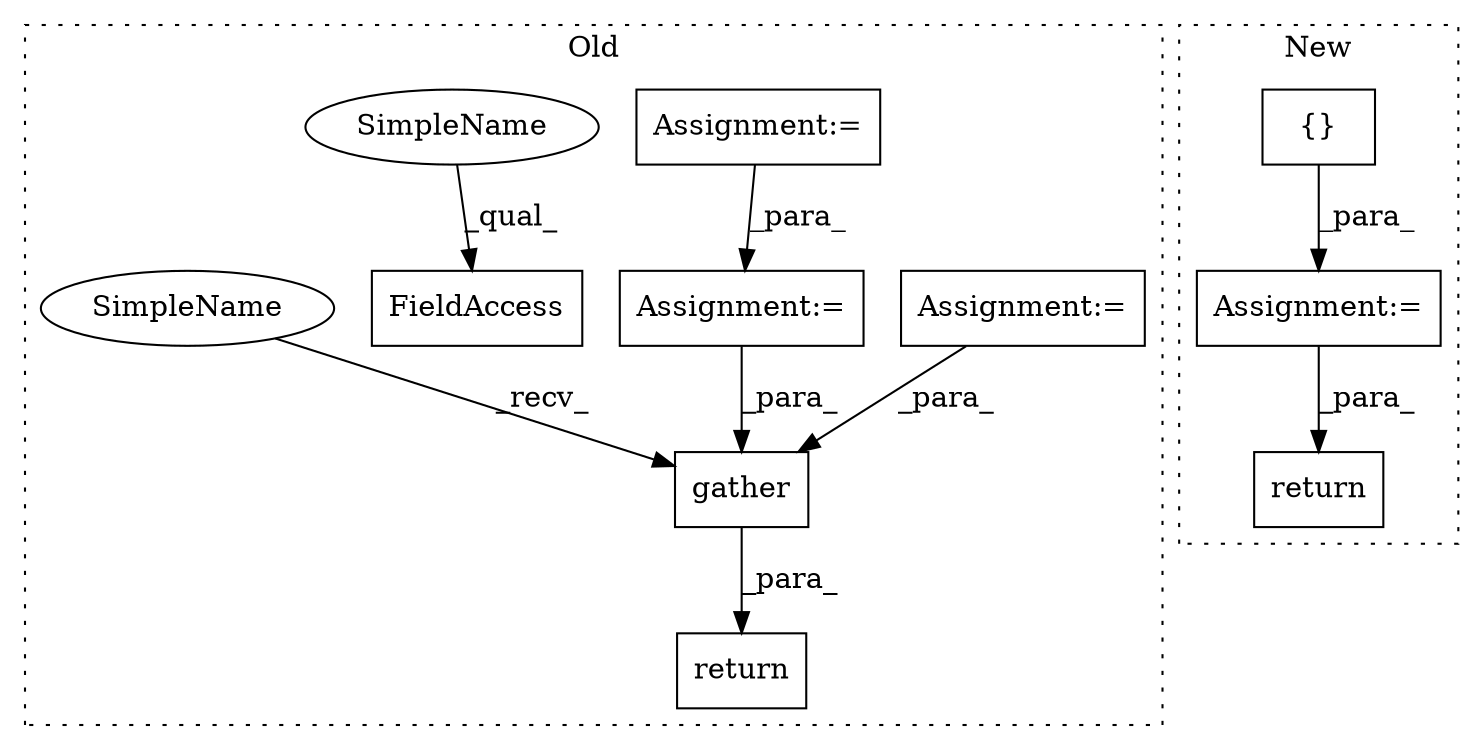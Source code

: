 digraph G {
subgraph cluster0 {
1 [label="gather" a="32" s="3826,3837" l="7,1" shape="box"];
4 [label="FieldAccess" a="22" s="3649" l="16" shape="box"];
5 [label="Assignment:=" a="7" s="3679" l="1" shape="box"];
6 [label="Assignment:=" a="7" s="3563" l="1" shape="box"];
7 [label="Assignment:=" a="7" s="3457" l="1" shape="box"];
9 [label="return" a="41" s="3769" l="7" shape="box"];
10 [label="SimpleName" a="42" s="3649" l="10" shape="ellipse"];
11 [label="SimpleName" a="42" s="3815" l="10" shape="ellipse"];
label = "Old";
style="dotted";
}
subgraph cluster1 {
2 [label="{}" a="4" s="3986,3994" l="1,1" shape="box"];
3 [label="Assignment:=" a="7" s="3941" l="1" shape="box"];
8 [label="return" a="41" s="4004" l="7" shape="box"];
label = "New";
style="dotted";
}
1 -> 9 [label="_para_"];
2 -> 3 [label="_para_"];
3 -> 8 [label="_para_"];
5 -> 1 [label="_para_"];
6 -> 1 [label="_para_"];
7 -> 6 [label="_para_"];
10 -> 4 [label="_qual_"];
11 -> 1 [label="_recv_"];
}